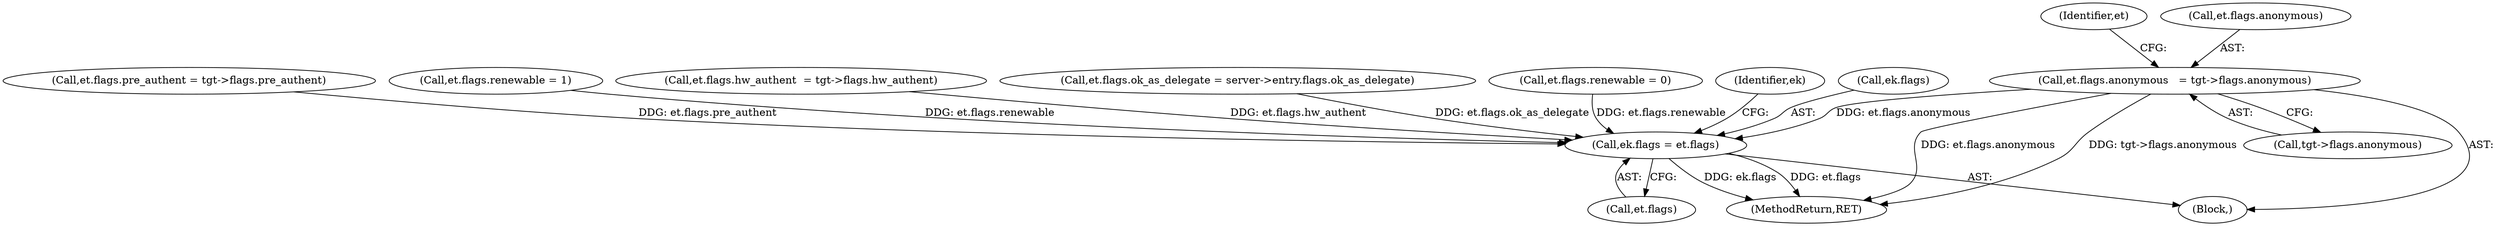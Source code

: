 digraph "0_heimdal_b1e699103f08d6a0ca46a122193c9da65f6cf837_1@pointer" {
"1000611" [label="(Call,et.flags.anonymous   = tgt->flags.anonymous)"];
"1000856" [label="(Call,ek.flags = et.flags)"];
"1000135" [label="(Block,)"];
"1000857" [label="(Call,ek.flags)"];
"1000589" [label="(Call,et.flags.pre_authent = tgt->flags.pre_authent)"];
"1000405" [label="(Call,et.flags.renewable = 1)"];
"1000600" [label="(Call,et.flags.hw_authent  = tgt->flags.hw_authent)"];
"1000625" [label="(Identifier,et)"];
"1000860" [label="(Call,et.flags)"];
"1001122" [label="(MethodReturn,RET)"];
"1000622" [label="(Call,et.flags.ok_as_delegate = server->entry.flags.ok_as_delegate)"];
"1000582" [label="(Call,et.flags.renewable = 0)"];
"1000611" [label="(Call,et.flags.anonymous   = tgt->flags.anonymous)"];
"1000612" [label="(Call,et.flags.anonymous)"];
"1000617" [label="(Call,tgt->flags.anonymous)"];
"1000865" [label="(Identifier,ek)"];
"1000856" [label="(Call,ek.flags = et.flags)"];
"1000611" -> "1000135"  [label="AST: "];
"1000611" -> "1000617"  [label="CFG: "];
"1000612" -> "1000611"  [label="AST: "];
"1000617" -> "1000611"  [label="AST: "];
"1000625" -> "1000611"  [label="CFG: "];
"1000611" -> "1001122"  [label="DDG: tgt->flags.anonymous"];
"1000611" -> "1001122"  [label="DDG: et.flags.anonymous"];
"1000611" -> "1000856"  [label="DDG: et.flags.anonymous"];
"1000856" -> "1000135"  [label="AST: "];
"1000856" -> "1000860"  [label="CFG: "];
"1000857" -> "1000856"  [label="AST: "];
"1000860" -> "1000856"  [label="AST: "];
"1000865" -> "1000856"  [label="CFG: "];
"1000856" -> "1001122"  [label="DDG: ek.flags"];
"1000856" -> "1001122"  [label="DDG: et.flags"];
"1000622" -> "1000856"  [label="DDG: et.flags.ok_as_delegate"];
"1000589" -> "1000856"  [label="DDG: et.flags.pre_authent"];
"1000582" -> "1000856"  [label="DDG: et.flags.renewable"];
"1000405" -> "1000856"  [label="DDG: et.flags.renewable"];
"1000600" -> "1000856"  [label="DDG: et.flags.hw_authent"];
}
